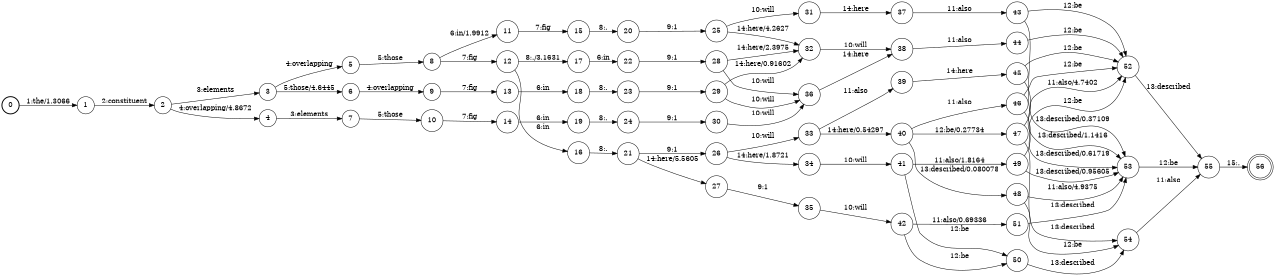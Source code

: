 digraph FST {
rankdir = LR;
size = "8.5,11";
label = "";
center = 1;
orientation = Portrait;
ranksep = "0.4";
nodesep = "0.25";
0 [label = "0", shape = circle, style = bold, fontsize = 14]
	0 -> 1 [label = "1:the/1.3066", fontsize = 14];
1 [label = "1", shape = circle, style = solid, fontsize = 14]
	1 -> 2 [label = "2:constituent", fontsize = 14];
2 [label = "2", shape = circle, style = solid, fontsize = 14]
	2 -> 3 [label = "3:elements", fontsize = 14];
	2 -> 4 [label = "4:overlapping/4.8672", fontsize = 14];
3 [label = "3", shape = circle, style = solid, fontsize = 14]
	3 -> 5 [label = "4:overlapping", fontsize = 14];
	3 -> 6 [label = "5:those/4.6445", fontsize = 14];
4 [label = "4", shape = circle, style = solid, fontsize = 14]
	4 -> 7 [label = "3:elements", fontsize = 14];
5 [label = "5", shape = circle, style = solid, fontsize = 14]
	5 -> 8 [label = "5:those", fontsize = 14];
6 [label = "6", shape = circle, style = solid, fontsize = 14]
	6 -> 9 [label = "4:overlapping", fontsize = 14];
7 [label = "7", shape = circle, style = solid, fontsize = 14]
	7 -> 10 [label = "5:those", fontsize = 14];
8 [label = "8", shape = circle, style = solid, fontsize = 14]
	8 -> 11 [label = "6:in/1.9912", fontsize = 14];
	8 -> 12 [label = "7:fig", fontsize = 14];
9 [label = "9", shape = circle, style = solid, fontsize = 14]
	9 -> 13 [label = "7:fig", fontsize = 14];
10 [label = "10", shape = circle, style = solid, fontsize = 14]
	10 -> 14 [label = "7:fig", fontsize = 14];
11 [label = "11", shape = circle, style = solid, fontsize = 14]
	11 -> 15 [label = "7:fig", fontsize = 14];
12 [label = "12", shape = circle, style = solid, fontsize = 14]
	12 -> 16 [label = "6:in", fontsize = 14];
	12 -> 17 [label = "8:./3.1631", fontsize = 14];
13 [label = "13", shape = circle, style = solid, fontsize = 14]
	13 -> 18 [label = "6:in", fontsize = 14];
14 [label = "14", shape = circle, style = solid, fontsize = 14]
	14 -> 19 [label = "6:in", fontsize = 14];
15 [label = "15", shape = circle, style = solid, fontsize = 14]
	15 -> 20 [label = "8:.", fontsize = 14];
16 [label = "16", shape = circle, style = solid, fontsize = 14]
	16 -> 21 [label = "8:.", fontsize = 14];
17 [label = "17", shape = circle, style = solid, fontsize = 14]
	17 -> 22 [label = "6:in", fontsize = 14];
18 [label = "18", shape = circle, style = solid, fontsize = 14]
	18 -> 23 [label = "8:.", fontsize = 14];
19 [label = "19", shape = circle, style = solid, fontsize = 14]
	19 -> 24 [label = "8:.", fontsize = 14];
20 [label = "20", shape = circle, style = solid, fontsize = 14]
	20 -> 25 [label = "9:1", fontsize = 14];
21 [label = "21", shape = circle, style = solid, fontsize = 14]
	21 -> 26 [label = "9:1", fontsize = 14];
	21 -> 27 [label = "14:here/5.5605", fontsize = 14];
22 [label = "22", shape = circle, style = solid, fontsize = 14]
	22 -> 28 [label = "9:1", fontsize = 14];
23 [label = "23", shape = circle, style = solid, fontsize = 14]
	23 -> 29 [label = "9:1", fontsize = 14];
24 [label = "24", shape = circle, style = solid, fontsize = 14]
	24 -> 30 [label = "9:1", fontsize = 14];
25 [label = "25", shape = circle, style = solid, fontsize = 14]
	25 -> 31 [label = "10:will", fontsize = 14];
	25 -> 32 [label = "14:here/4.2627", fontsize = 14];
26 [label = "26", shape = circle, style = solid, fontsize = 14]
	26 -> 33 [label = "10:will", fontsize = 14];
	26 -> 34 [label = "14:here/1.8721", fontsize = 14];
27 [label = "27", shape = circle, style = solid, fontsize = 14]
	27 -> 35 [label = "9:1", fontsize = 14];
28 [label = "28", shape = circle, style = solid, fontsize = 14]
	28 -> 36 [label = "10:will", fontsize = 14];
	28 -> 32 [label = "14:here/2.3975", fontsize = 14];
29 [label = "29", shape = circle, style = solid, fontsize = 14]
	29 -> 36 [label = "10:will", fontsize = 14];
	29 -> 32 [label = "14:here/0.91602", fontsize = 14];
30 [label = "30", shape = circle, style = solid, fontsize = 14]
	30 -> 36 [label = "10:will", fontsize = 14];
31 [label = "31", shape = circle, style = solid, fontsize = 14]
	31 -> 37 [label = "14:here", fontsize = 14];
32 [label = "32", shape = circle, style = solid, fontsize = 14]
	32 -> 38 [label = "10:will", fontsize = 14];
33 [label = "33", shape = circle, style = solid, fontsize = 14]
	33 -> 39 [label = "11:also", fontsize = 14];
	33 -> 40 [label = "14:here/0.54297", fontsize = 14];
34 [label = "34", shape = circle, style = solid, fontsize = 14]
	34 -> 41 [label = "10:will", fontsize = 14];
35 [label = "35", shape = circle, style = solid, fontsize = 14]
	35 -> 42 [label = "10:will", fontsize = 14];
36 [label = "36", shape = circle, style = solid, fontsize = 14]
	36 -> 38 [label = "14:here", fontsize = 14];
37 [label = "37", shape = circle, style = solid, fontsize = 14]
	37 -> 43 [label = "11:also", fontsize = 14];
38 [label = "38", shape = circle, style = solid, fontsize = 14]
	38 -> 44 [label = "11:also", fontsize = 14];
39 [label = "39", shape = circle, style = solid, fontsize = 14]
	39 -> 45 [label = "14:here", fontsize = 14];
40 [label = "40", shape = circle, style = solid, fontsize = 14]
	40 -> 46 [label = "11:also", fontsize = 14];
	40 -> 47 [label = "12:be/0.27734", fontsize = 14];
	40 -> 48 [label = "13:described/0.080078", fontsize = 14];
41 [label = "41", shape = circle, style = solid, fontsize = 14]
	41 -> 49 [label = "11:also/1.8164", fontsize = 14];
	41 -> 50 [label = "12:be", fontsize = 14];
42 [label = "42", shape = circle, style = solid, fontsize = 14]
	42 -> 51 [label = "11:also/0.69336", fontsize = 14];
	42 -> 50 [label = "12:be", fontsize = 14];
43 [label = "43", shape = circle, style = solid, fontsize = 14]
	43 -> 52 [label = "12:be", fontsize = 14];
	43 -> 53 [label = "13:described/0.37109", fontsize = 14];
44 [label = "44", shape = circle, style = solid, fontsize = 14]
	44 -> 52 [label = "12:be", fontsize = 14];
45 [label = "45", shape = circle, style = solid, fontsize = 14]
	45 -> 52 [label = "12:be", fontsize = 14];
	45 -> 53 [label = "13:described/1.1416", fontsize = 14];
46 [label = "46", shape = circle, style = solid, fontsize = 14]
	46 -> 52 [label = "12:be", fontsize = 14];
	46 -> 53 [label = "13:described/0.61719", fontsize = 14];
47 [label = "47", shape = circle, style = solid, fontsize = 14]
	47 -> 52 [label = "11:also/4.7402", fontsize = 14];
	47 -> 54 [label = "13:described", fontsize = 14];
48 [label = "48", shape = circle, style = solid, fontsize = 14]
	48 -> 53 [label = "11:also/4.9375", fontsize = 14];
	48 -> 54 [label = "12:be", fontsize = 14];
49 [label = "49", shape = circle, style = solid, fontsize = 14]
	49 -> 52 [label = "12:be", fontsize = 14];
	49 -> 53 [label = "13:described/0.95605", fontsize = 14];
50 [label = "50", shape = circle, style = solid, fontsize = 14]
	50 -> 54 [label = "13:described", fontsize = 14];
51 [label = "51", shape = circle, style = solid, fontsize = 14]
	51 -> 53 [label = "13:described", fontsize = 14];
52 [label = "52", shape = circle, style = solid, fontsize = 14]
	52 -> 55 [label = "13:described", fontsize = 14];
53 [label = "53", shape = circle, style = solid, fontsize = 14]
	53 -> 55 [label = "12:be", fontsize = 14];
54 [label = "54", shape = circle, style = solid, fontsize = 14]
	54 -> 55 [label = "11:also", fontsize = 14];
55 [label = "55", shape = circle, style = solid, fontsize = 14]
	55 -> 56 [label = "15:.", fontsize = 14];
56 [label = "56", shape = doublecircle, style = solid, fontsize = 14]
}

